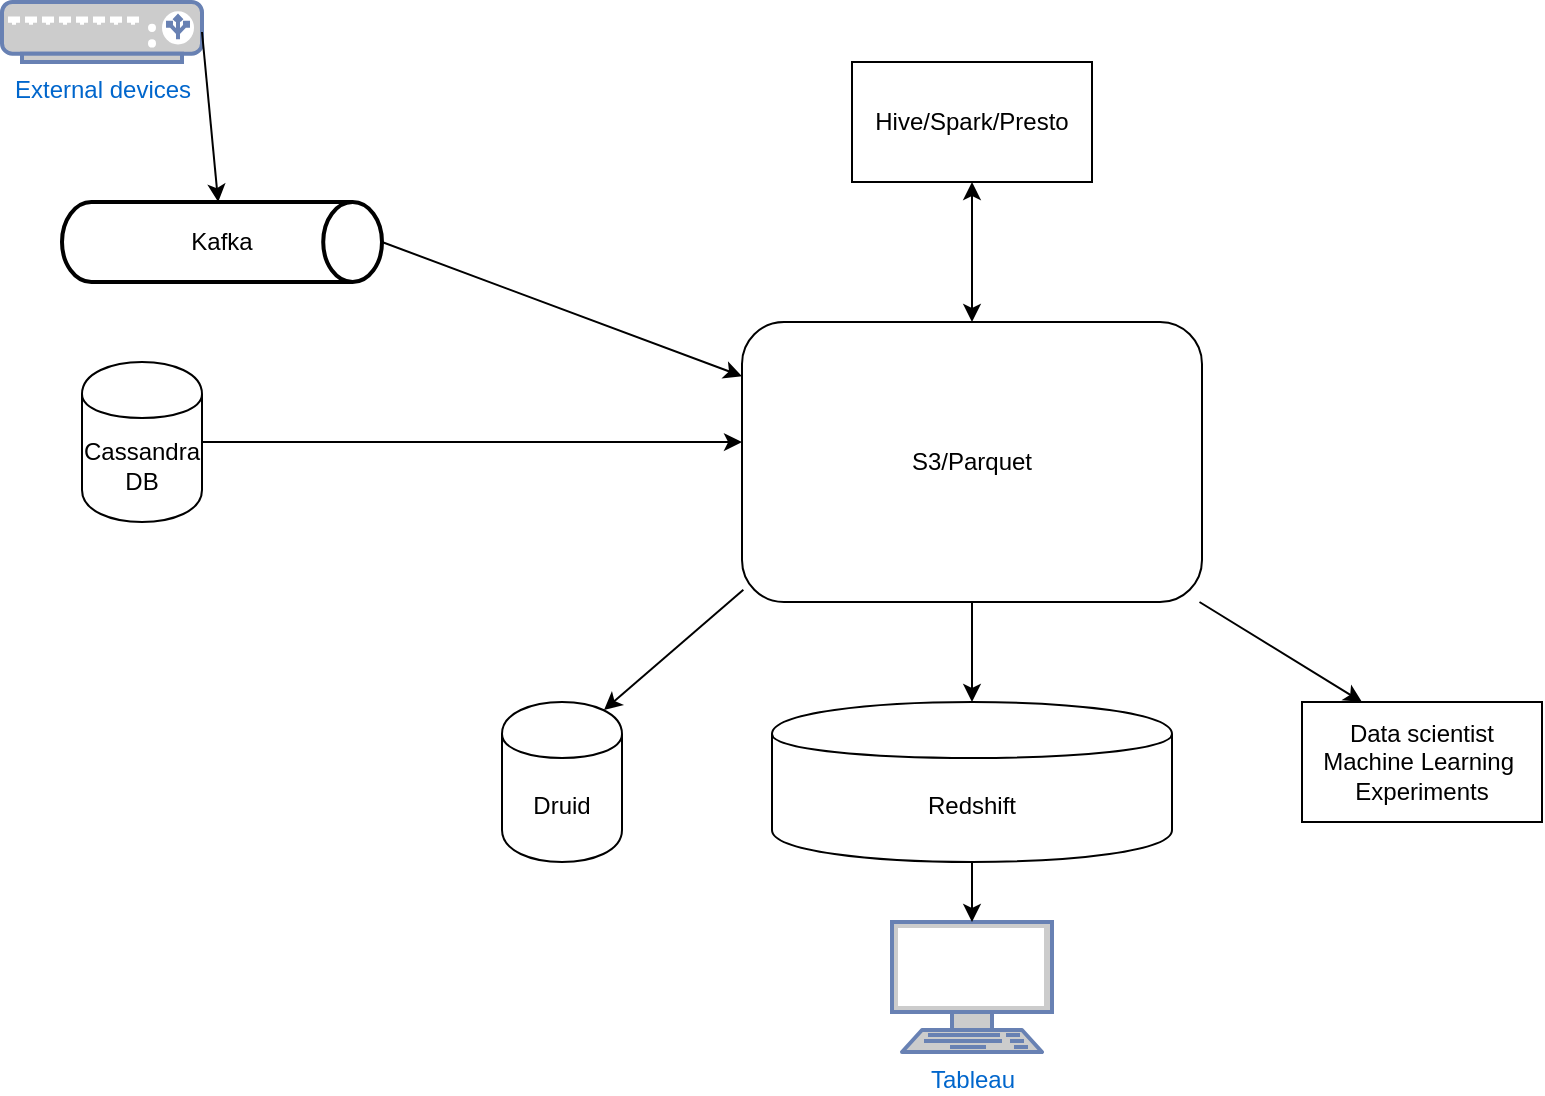 <mxfile version="12.8.1" type="github">
  <diagram id="Dw-OYqqum-nP7MZ4pbS_" name="Page-1">
    <mxGraphModel dx="1038" dy="580" grid="1" gridSize="10" guides="1" tooltips="1" connect="1" arrows="1" fold="1" page="1" pageScale="1" pageWidth="850" pageHeight="1100" math="0" shadow="0">
      <root>
        <mxCell id="0" />
        <mxCell id="1" parent="0" />
        <mxCell id="kByA3L8001pVG-36UC9y-1" value="S3/Parquet" style="rounded=1;whiteSpace=wrap;html=1;" parent="1" vertex="1">
          <mxGeometry x="430" y="210" width="230" height="140" as="geometry" />
        </mxCell>
        <mxCell id="kByA3L8001pVG-36UC9y-3" value="Cassandra DB" style="shape=cylinder;whiteSpace=wrap;html=1;boundedLbl=1;backgroundOutline=1;" parent="1" vertex="1">
          <mxGeometry x="100" y="230" width="60" height="80" as="geometry" />
        </mxCell>
        <mxCell id="kByA3L8001pVG-36UC9y-7" value="Kafka" style="strokeWidth=2;html=1;shape=mxgraph.flowchart.direct_data;whiteSpace=wrap;" parent="1" vertex="1">
          <mxGeometry x="90" y="150" width="160" height="40" as="geometry" />
        </mxCell>
        <mxCell id="kByA3L8001pVG-36UC9y-8" value="Redshift" style="shape=cylinder;whiteSpace=wrap;html=1;boundedLbl=1;backgroundOutline=1;" parent="1" vertex="1">
          <mxGeometry x="445" y="400" width="200" height="80" as="geometry" />
        </mxCell>
        <mxCell id="kByA3L8001pVG-36UC9y-9" value="Hive/Spark/Presto" style="rounded=0;whiteSpace=wrap;html=1;" parent="1" vertex="1">
          <mxGeometry x="485" y="80" width="120" height="60" as="geometry" />
        </mxCell>
        <mxCell id="CntPV0o1XTX3YHIlcPzI-4" value="" style="endArrow=classic;html=1;exitX=1;exitY=0.5;exitDx=0;exitDy=0;exitPerimeter=0;" edge="1" parent="1" source="kByA3L8001pVG-36UC9y-7" target="kByA3L8001pVG-36UC9y-1">
          <mxGeometry width="50" height="50" relative="1" as="geometry">
            <mxPoint x="280" y="240" as="sourcePoint" />
            <mxPoint x="330" y="190" as="targetPoint" />
          </mxGeometry>
        </mxCell>
        <mxCell id="CntPV0o1XTX3YHIlcPzI-5" value="External devices" style="fontColor=#0066CC;verticalAlign=top;verticalLabelPosition=bottom;labelPosition=center;align=center;html=1;outlineConnect=0;fillColor=#CCCCCC;strokeColor=#6881B3;gradientColor=none;gradientDirection=north;strokeWidth=2;shape=mxgraph.networks.load_balancer;" vertex="1" parent="1">
          <mxGeometry x="60" y="50" width="100" height="30" as="geometry" />
        </mxCell>
        <mxCell id="CntPV0o1XTX3YHIlcPzI-6" value="" style="endArrow=classic;html=1;exitX=1;exitY=0.5;exitDx=0;exitDy=0;exitPerimeter=0;" edge="1" parent="1" source="CntPV0o1XTX3YHIlcPzI-5" target="kByA3L8001pVG-36UC9y-7">
          <mxGeometry width="50" height="50" relative="1" as="geometry">
            <mxPoint x="170" y="110" as="sourcePoint" />
            <mxPoint x="220" y="60" as="targetPoint" />
          </mxGeometry>
        </mxCell>
        <mxCell id="CntPV0o1XTX3YHIlcPzI-8" value="" style="endArrow=classic;html=1;exitX=1;exitY=0.5;exitDx=0;exitDy=0;entryX=0;entryY=0.429;entryDx=0;entryDy=0;entryPerimeter=0;" edge="1" parent="1" source="kByA3L8001pVG-36UC9y-3" target="kByA3L8001pVG-36UC9y-1">
          <mxGeometry width="50" height="50" relative="1" as="geometry">
            <mxPoint x="230" y="400" as="sourcePoint" />
            <mxPoint x="420" y="361" as="targetPoint" />
          </mxGeometry>
        </mxCell>
        <mxCell id="CntPV0o1XTX3YHIlcPzI-9" value="" style="endArrow=classic;startArrow=classic;html=1;entryX=0.5;entryY=1;entryDx=0;entryDy=0;exitX=0.5;exitY=0;exitDx=0;exitDy=0;" edge="1" parent="1" source="kByA3L8001pVG-36UC9y-1" target="kByA3L8001pVG-36UC9y-9">
          <mxGeometry width="50" height="50" relative="1" as="geometry">
            <mxPoint x="510" y="200" as="sourcePoint" />
            <mxPoint x="560" y="150" as="targetPoint" />
          </mxGeometry>
        </mxCell>
        <mxCell id="CntPV0o1XTX3YHIlcPzI-10" value="Druid&lt;br&gt;" style="shape=cylinder;whiteSpace=wrap;html=1;boundedLbl=1;backgroundOutline=1;" vertex="1" parent="1">
          <mxGeometry x="310" y="400" width="60" height="80" as="geometry" />
        </mxCell>
        <mxCell id="CntPV0o1XTX3YHIlcPzI-14" value="" style="endArrow=classic;html=1;entryX=0.5;entryY=0;entryDx=0;entryDy=0;exitX=0.5;exitY=1;exitDx=0;exitDy=0;" edge="1" parent="1" source="kByA3L8001pVG-36UC9y-1" target="kByA3L8001pVG-36UC9y-8">
          <mxGeometry width="50" height="50" relative="1" as="geometry">
            <mxPoint x="470" y="420" as="sourcePoint" />
            <mxPoint x="520" y="370" as="targetPoint" />
          </mxGeometry>
        </mxCell>
        <mxCell id="CntPV0o1XTX3YHIlcPzI-15" value="" style="endArrow=classic;html=1;entryX=0.85;entryY=0.05;entryDx=0;entryDy=0;entryPerimeter=0;exitX=0.003;exitY=0.956;exitDx=0;exitDy=0;exitPerimeter=0;" edge="1" parent="1" source="kByA3L8001pVG-36UC9y-1" target="CntPV0o1XTX3YHIlcPzI-10">
          <mxGeometry width="50" height="50" relative="1" as="geometry">
            <mxPoint x="360" y="380" as="sourcePoint" />
            <mxPoint x="410" y="330" as="targetPoint" />
          </mxGeometry>
        </mxCell>
        <mxCell id="CntPV0o1XTX3YHIlcPzI-16" value="Tableau" style="fontColor=#0066CC;verticalAlign=top;verticalLabelPosition=bottom;labelPosition=center;align=center;html=1;outlineConnect=0;fillColor=#CCCCCC;strokeColor=#6881B3;gradientColor=none;gradientDirection=north;strokeWidth=2;shape=mxgraph.networks.terminal;" vertex="1" parent="1">
          <mxGeometry x="505" y="510" width="80" height="65" as="geometry" />
        </mxCell>
        <mxCell id="CntPV0o1XTX3YHIlcPzI-17" value="" style="endArrow=classic;html=1;exitX=0.5;exitY=1;exitDx=0;exitDy=0;entryX=0.5;entryY=0;entryDx=0;entryDy=0;entryPerimeter=0;" edge="1" parent="1" source="kByA3L8001pVG-36UC9y-8" target="CntPV0o1XTX3YHIlcPzI-16">
          <mxGeometry width="50" height="50" relative="1" as="geometry">
            <mxPoint x="680" y="500" as="sourcePoint" />
            <mxPoint x="730" y="450" as="targetPoint" />
          </mxGeometry>
        </mxCell>
        <mxCell id="CntPV0o1XTX3YHIlcPzI-18" value="" style="endArrow=classic;html=1;entryX=0.25;entryY=0;entryDx=0;entryDy=0;" edge="1" parent="1" source="kByA3L8001pVG-36UC9y-1" target="CntPV0o1XTX3YHIlcPzI-19">
          <mxGeometry width="50" height="50" relative="1" as="geometry">
            <mxPoint x="680" y="350" as="sourcePoint" />
            <mxPoint x="720" y="390" as="targetPoint" />
          </mxGeometry>
        </mxCell>
        <mxCell id="CntPV0o1XTX3YHIlcPzI-19" value="Data scientist&lt;br&gt;Machine Learning&amp;nbsp;&lt;br&gt;Experiments" style="rounded=0;whiteSpace=wrap;html=1;" vertex="1" parent="1">
          <mxGeometry x="710" y="400" width="120" height="60" as="geometry" />
        </mxCell>
      </root>
    </mxGraphModel>
  </diagram>
</mxfile>

